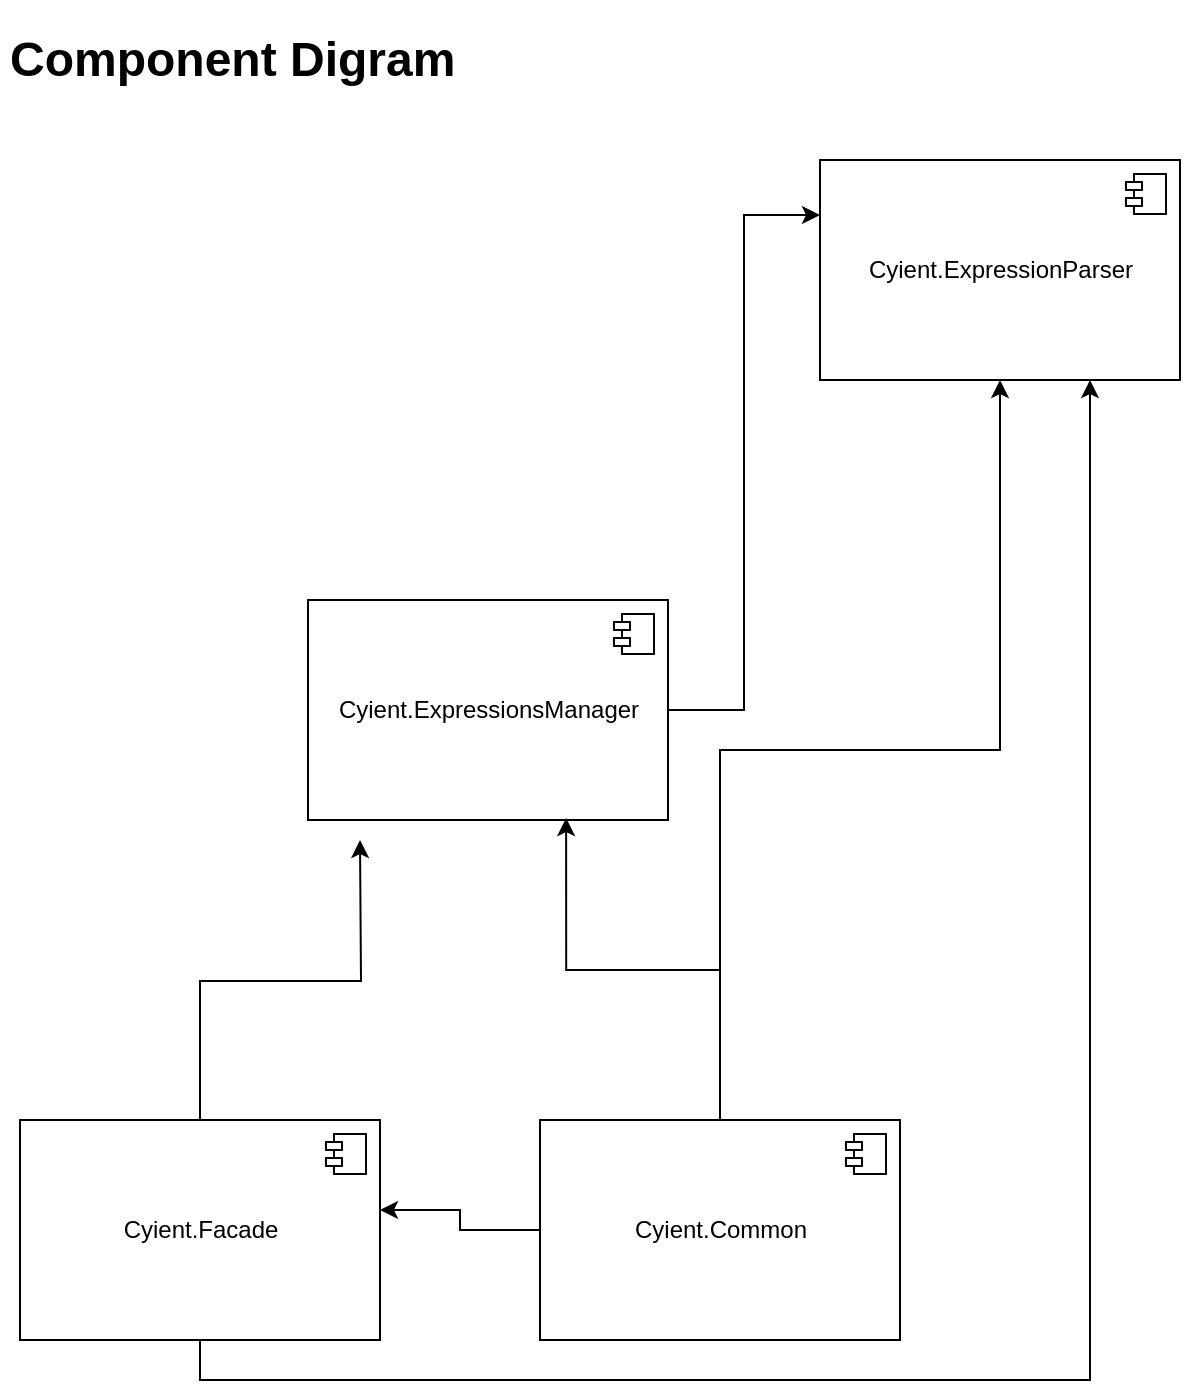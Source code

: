 <mxfile version="20.3.0" type="device"><diagram id="C5RBs43oDa-KdzZeNtuy" name="Page-1"><mxGraphModel dx="1422" dy="857" grid="1" gridSize="10" guides="1" tooltips="1" connect="1" arrows="1" fold="1" page="1" pageScale="1" pageWidth="827" pageHeight="1169" math="0" shadow="0"><root><mxCell id="WIyWlLk6GJQsqaUBKTNV-0"/><mxCell id="WIyWlLk6GJQsqaUBKTNV-1" parent="WIyWlLk6GJQsqaUBKTNV-0"/><mxCell id="ivA6FBepcipzU0EWkkRd-0" value="Cyient.ExpressionParser" style="html=1;dropTarget=0;" vertex="1" parent="WIyWlLk6GJQsqaUBKTNV-1"><mxGeometry x="490" y="90" width="180" height="110" as="geometry"/></mxCell><mxCell id="ivA6FBepcipzU0EWkkRd-1" value="" style="shape=module;jettyWidth=8;jettyHeight=4;" vertex="1" parent="ivA6FBepcipzU0EWkkRd-0"><mxGeometry x="1" width="20" height="20" relative="1" as="geometry"><mxPoint x="-27" y="7" as="offset"/></mxGeometry></mxCell><mxCell id="ivA6FBepcipzU0EWkkRd-12" style="edgeStyle=orthogonalEdgeStyle;rounded=0;orthogonalLoop=1;jettySize=auto;html=1;entryX=0;entryY=0.25;entryDx=0;entryDy=0;" edge="1" parent="WIyWlLk6GJQsqaUBKTNV-1" source="ivA6FBepcipzU0EWkkRd-2" target="ivA6FBepcipzU0EWkkRd-0"><mxGeometry relative="1" as="geometry"/></mxCell><mxCell id="ivA6FBepcipzU0EWkkRd-2" value="Cyient.ExpressionsManager" style="html=1;dropTarget=0;" vertex="1" parent="WIyWlLk6GJQsqaUBKTNV-1"><mxGeometry x="234" y="310" width="180" height="110" as="geometry"/></mxCell><mxCell id="ivA6FBepcipzU0EWkkRd-3" value="" style="shape=module;jettyWidth=8;jettyHeight=4;" vertex="1" parent="ivA6FBepcipzU0EWkkRd-2"><mxGeometry x="1" width="20" height="20" relative="1" as="geometry"><mxPoint x="-27" y="7" as="offset"/></mxGeometry></mxCell><mxCell id="ivA6FBepcipzU0EWkkRd-9" style="edgeStyle=orthogonalEdgeStyle;rounded=0;orthogonalLoop=1;jettySize=auto;html=1;entryX=1;entryY=0.409;entryDx=0;entryDy=0;entryPerimeter=0;" edge="1" parent="WIyWlLk6GJQsqaUBKTNV-1" source="ivA6FBepcipzU0EWkkRd-4" target="ivA6FBepcipzU0EWkkRd-6"><mxGeometry relative="1" as="geometry"/></mxCell><mxCell id="ivA6FBepcipzU0EWkkRd-11" style="edgeStyle=orthogonalEdgeStyle;rounded=0;orthogonalLoop=1;jettySize=auto;html=1;entryX=0.717;entryY=0.991;entryDx=0;entryDy=0;entryPerimeter=0;" edge="1" parent="WIyWlLk6GJQsqaUBKTNV-1" source="ivA6FBepcipzU0EWkkRd-4" target="ivA6FBepcipzU0EWkkRd-2"><mxGeometry relative="1" as="geometry"/></mxCell><mxCell id="ivA6FBepcipzU0EWkkRd-13" style="edgeStyle=orthogonalEdgeStyle;rounded=0;orthogonalLoop=1;jettySize=auto;html=1;" edge="1" parent="WIyWlLk6GJQsqaUBKTNV-1" source="ivA6FBepcipzU0EWkkRd-4" target="ivA6FBepcipzU0EWkkRd-0"><mxGeometry relative="1" as="geometry"/></mxCell><mxCell id="ivA6FBepcipzU0EWkkRd-4" value="Cyient.Common" style="html=1;dropTarget=0;" vertex="1" parent="WIyWlLk6GJQsqaUBKTNV-1"><mxGeometry x="350" y="570" width="180" height="110" as="geometry"/></mxCell><mxCell id="ivA6FBepcipzU0EWkkRd-5" value="" style="shape=module;jettyWidth=8;jettyHeight=4;" vertex="1" parent="ivA6FBepcipzU0EWkkRd-4"><mxGeometry x="1" width="20" height="20" relative="1" as="geometry"><mxPoint x="-27" y="7" as="offset"/></mxGeometry></mxCell><mxCell id="ivA6FBepcipzU0EWkkRd-10" style="edgeStyle=orthogonalEdgeStyle;rounded=0;orthogonalLoop=1;jettySize=auto;html=1;" edge="1" parent="WIyWlLk6GJQsqaUBKTNV-1" source="ivA6FBepcipzU0EWkkRd-6"><mxGeometry relative="1" as="geometry"><mxPoint x="260" y="430" as="targetPoint"/></mxGeometry></mxCell><mxCell id="ivA6FBepcipzU0EWkkRd-6" value="Cyient.Facade" style="html=1;dropTarget=0;" vertex="1" parent="WIyWlLk6GJQsqaUBKTNV-1"><mxGeometry x="90" y="570" width="180" height="110" as="geometry"/></mxCell><mxCell id="ivA6FBepcipzU0EWkkRd-7" value="" style="shape=module;jettyWidth=8;jettyHeight=4;" vertex="1" parent="ivA6FBepcipzU0EWkkRd-6"><mxGeometry x="1" width="20" height="20" relative="1" as="geometry"><mxPoint x="-27" y="7" as="offset"/></mxGeometry></mxCell><mxCell id="ivA6FBepcipzU0EWkkRd-15" style="edgeStyle=orthogonalEdgeStyle;rounded=0;orthogonalLoop=1;jettySize=auto;html=1;entryX=0.75;entryY=1;entryDx=0;entryDy=0;" edge="1" parent="WIyWlLk6GJQsqaUBKTNV-1" source="ivA6FBepcipzU0EWkkRd-6" target="ivA6FBepcipzU0EWkkRd-0"><mxGeometry relative="1" as="geometry"><mxPoint x="270" y="625" as="sourcePoint"/><mxPoint x="625" y="200" as="targetPoint"/><Array as="points"><mxPoint x="180" y="700"/><mxPoint x="625" y="700"/></Array></mxGeometry></mxCell><mxCell id="ivA6FBepcipzU0EWkkRd-16" value="&lt;h1&gt;Component Digram&lt;/h1&gt;" style="text;html=1;strokeColor=none;fillColor=none;spacing=5;spacingTop=-20;whiteSpace=wrap;overflow=hidden;rounded=0;" vertex="1" parent="WIyWlLk6GJQsqaUBKTNV-1"><mxGeometry x="80" y="20" width="270" height="40" as="geometry"/></mxCell></root></mxGraphModel></diagram></mxfile>
